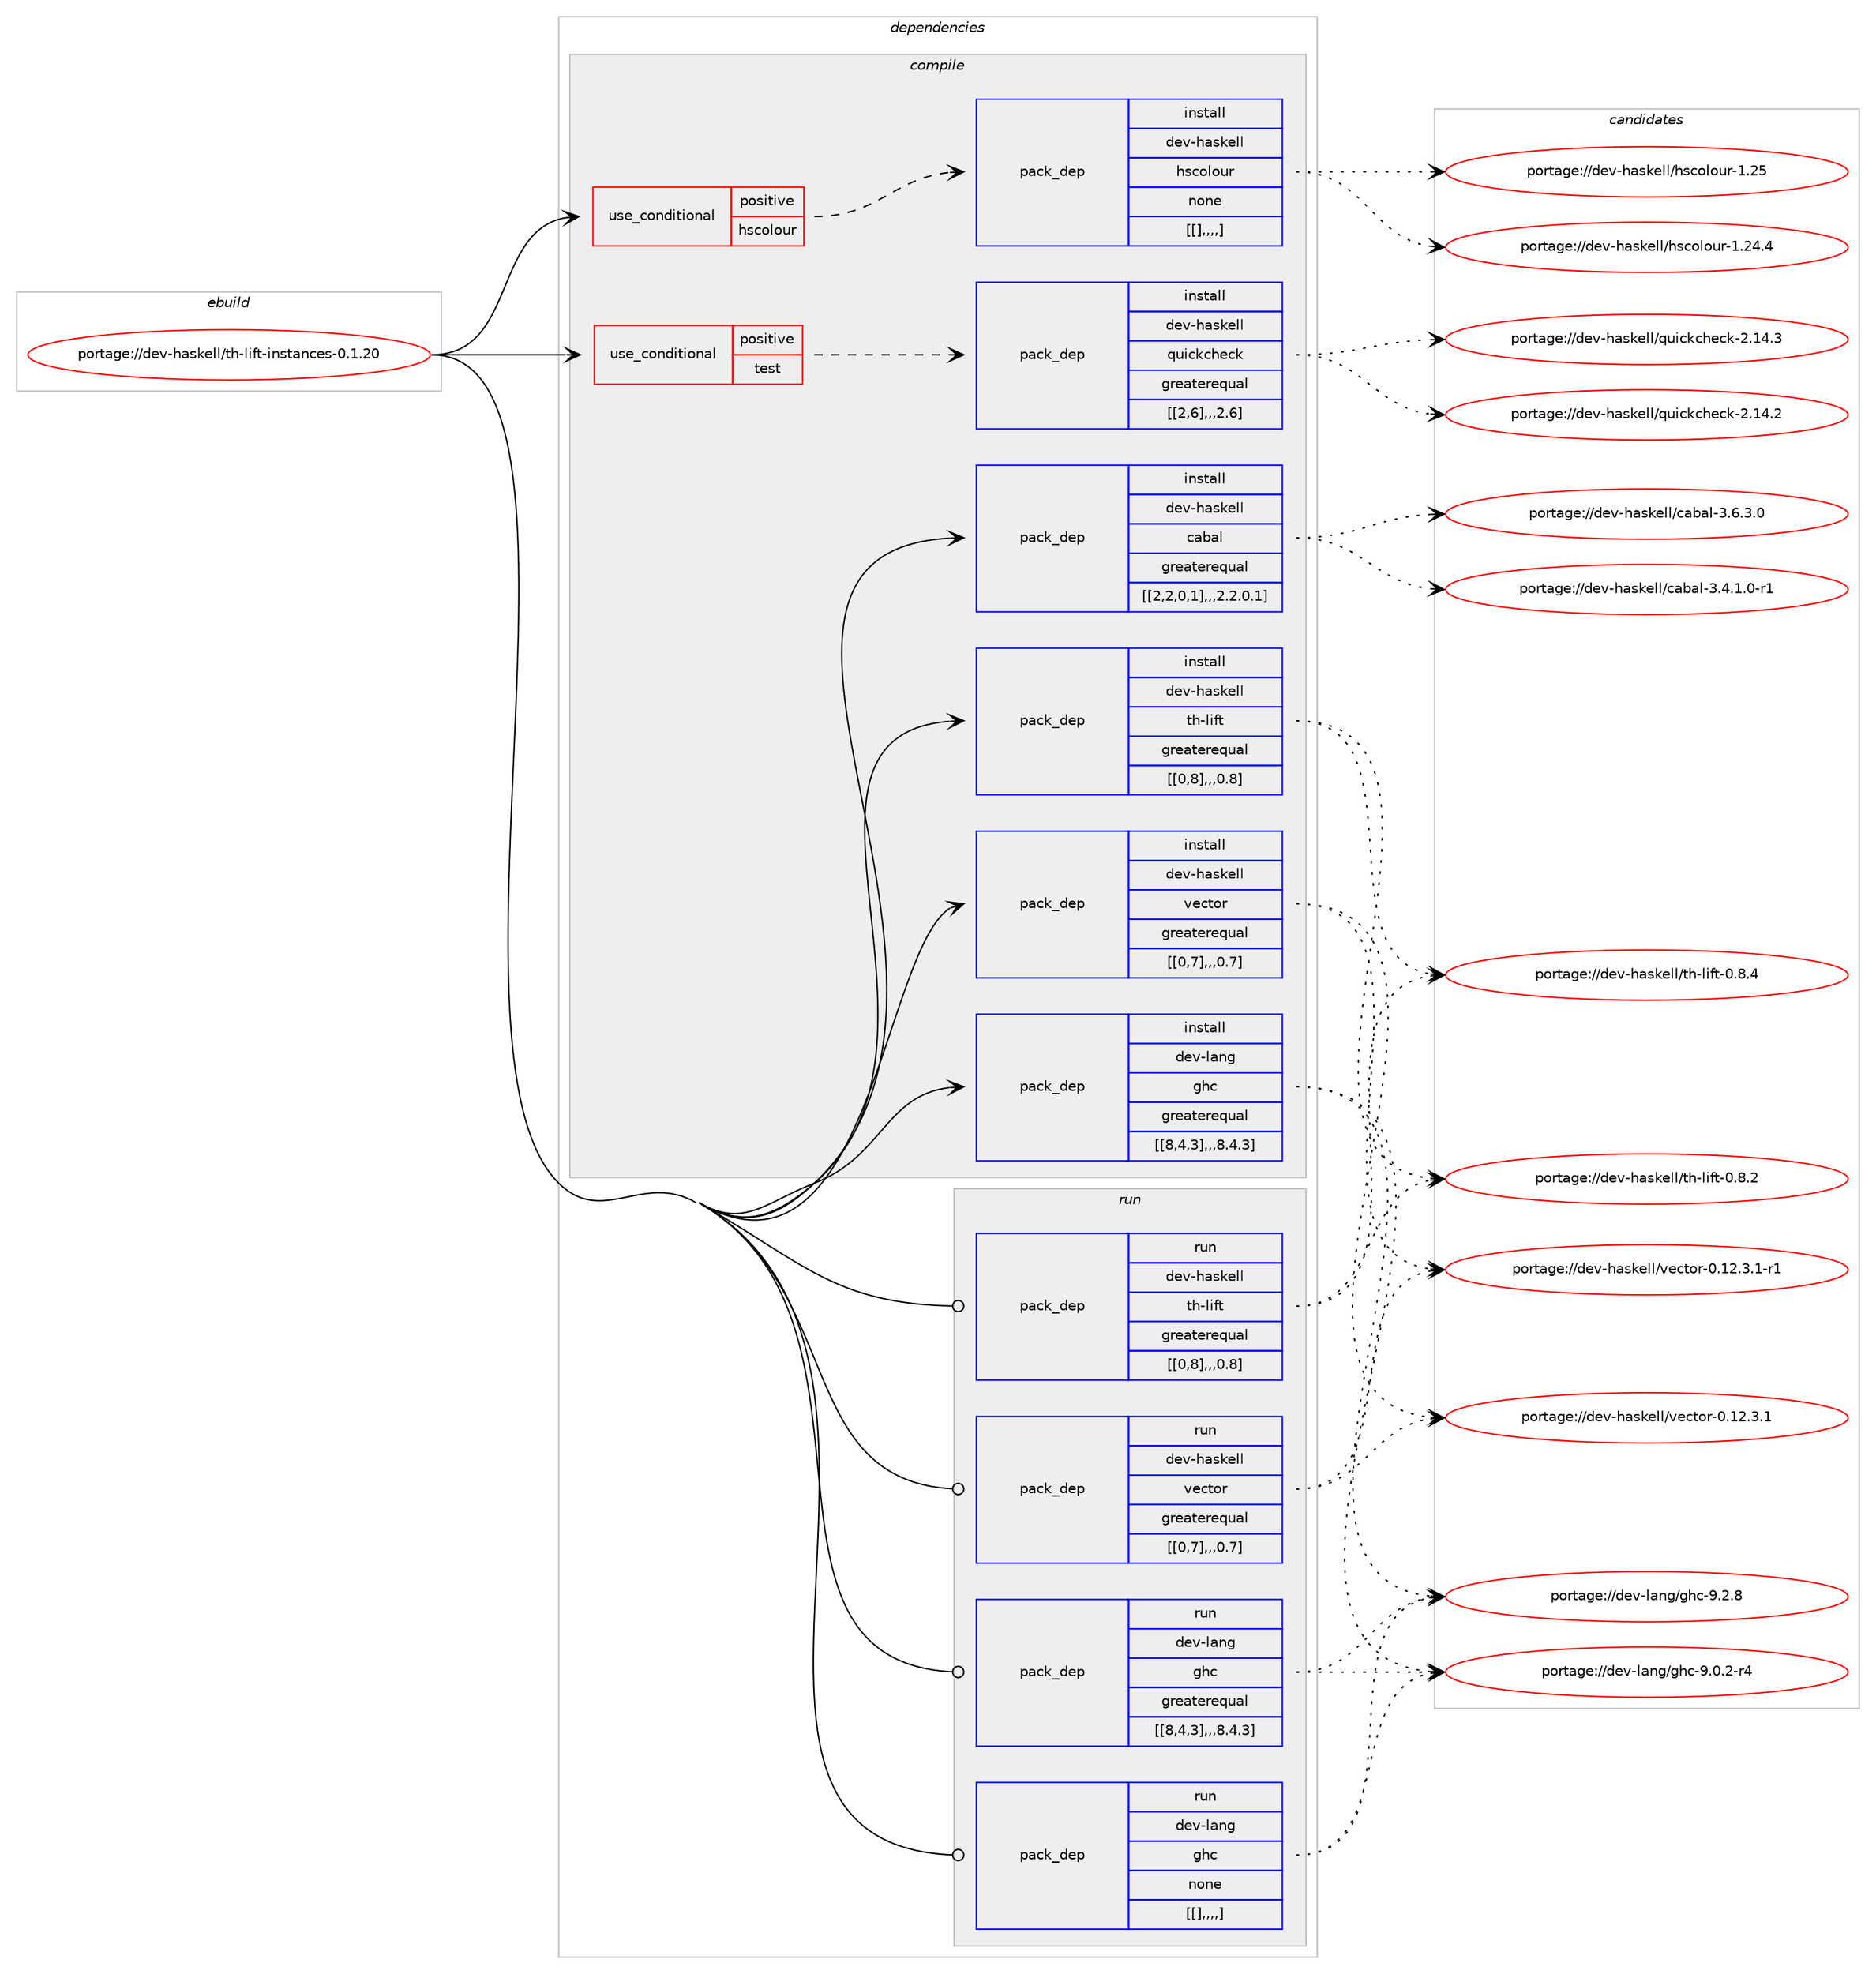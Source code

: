 digraph prolog {

# *************
# Graph options
# *************

newrank=true;
concentrate=true;
compound=true;
graph [rankdir=LR,fontname=Helvetica,fontsize=10,ranksep=1.5];#, ranksep=2.5, nodesep=0.2];
edge  [arrowhead=vee];
node  [fontname=Helvetica,fontsize=10];

# **********
# The ebuild
# **********

subgraph cluster_leftcol {
color=gray;
label=<<i>ebuild</i>>;
id [label="portage://dev-haskell/th-lift-instances-0.1.20", color=red, width=4, href="../dev-haskell/th-lift-instances-0.1.20.svg"];
}

# ****************
# The dependencies
# ****************

subgraph cluster_midcol {
color=gray;
label=<<i>dependencies</i>>;
subgraph cluster_compile {
fillcolor="#eeeeee";
style=filled;
label=<<i>compile</i>>;
subgraph cond21587 {
dependency89894 [label=<<TABLE BORDER="0" CELLBORDER="1" CELLSPACING="0" CELLPADDING="4"><TR><TD ROWSPAN="3" CELLPADDING="10">use_conditional</TD></TR><TR><TD>positive</TD></TR><TR><TD>hscolour</TD></TR></TABLE>>, shape=none, color=red];
subgraph pack67284 {
dependency89895 [label=<<TABLE BORDER="0" CELLBORDER="1" CELLSPACING="0" CELLPADDING="4" WIDTH="220"><TR><TD ROWSPAN="6" CELLPADDING="30">pack_dep</TD></TR><TR><TD WIDTH="110">install</TD></TR><TR><TD>dev-haskell</TD></TR><TR><TD>hscolour</TD></TR><TR><TD>none</TD></TR><TR><TD>[[],,,,]</TD></TR></TABLE>>, shape=none, color=blue];
}
dependency89894:e -> dependency89895:w [weight=20,style="dashed",arrowhead="vee"];
}
id:e -> dependency89894:w [weight=20,style="solid",arrowhead="vee"];
subgraph cond21588 {
dependency89896 [label=<<TABLE BORDER="0" CELLBORDER="1" CELLSPACING="0" CELLPADDING="4"><TR><TD ROWSPAN="3" CELLPADDING="10">use_conditional</TD></TR><TR><TD>positive</TD></TR><TR><TD>test</TD></TR></TABLE>>, shape=none, color=red];
subgraph pack67285 {
dependency89897 [label=<<TABLE BORDER="0" CELLBORDER="1" CELLSPACING="0" CELLPADDING="4" WIDTH="220"><TR><TD ROWSPAN="6" CELLPADDING="30">pack_dep</TD></TR><TR><TD WIDTH="110">install</TD></TR><TR><TD>dev-haskell</TD></TR><TR><TD>quickcheck</TD></TR><TR><TD>greaterequal</TD></TR><TR><TD>[[2,6],,,2.6]</TD></TR></TABLE>>, shape=none, color=blue];
}
dependency89896:e -> dependency89897:w [weight=20,style="dashed",arrowhead="vee"];
}
id:e -> dependency89896:w [weight=20,style="solid",arrowhead="vee"];
subgraph pack67286 {
dependency89898 [label=<<TABLE BORDER="0" CELLBORDER="1" CELLSPACING="0" CELLPADDING="4" WIDTH="220"><TR><TD ROWSPAN="6" CELLPADDING="30">pack_dep</TD></TR><TR><TD WIDTH="110">install</TD></TR><TR><TD>dev-haskell</TD></TR><TR><TD>cabal</TD></TR><TR><TD>greaterequal</TD></TR><TR><TD>[[2,2,0,1],,,2.2.0.1]</TD></TR></TABLE>>, shape=none, color=blue];
}
id:e -> dependency89898:w [weight=20,style="solid",arrowhead="vee"];
subgraph pack67287 {
dependency89899 [label=<<TABLE BORDER="0" CELLBORDER="1" CELLSPACING="0" CELLPADDING="4" WIDTH="220"><TR><TD ROWSPAN="6" CELLPADDING="30">pack_dep</TD></TR><TR><TD WIDTH="110">install</TD></TR><TR><TD>dev-haskell</TD></TR><TR><TD>th-lift</TD></TR><TR><TD>greaterequal</TD></TR><TR><TD>[[0,8],,,0.8]</TD></TR></TABLE>>, shape=none, color=blue];
}
id:e -> dependency89899:w [weight=20,style="solid",arrowhead="vee"];
subgraph pack67288 {
dependency89900 [label=<<TABLE BORDER="0" CELLBORDER="1" CELLSPACING="0" CELLPADDING="4" WIDTH="220"><TR><TD ROWSPAN="6" CELLPADDING="30">pack_dep</TD></TR><TR><TD WIDTH="110">install</TD></TR><TR><TD>dev-haskell</TD></TR><TR><TD>vector</TD></TR><TR><TD>greaterequal</TD></TR><TR><TD>[[0,7],,,0.7]</TD></TR></TABLE>>, shape=none, color=blue];
}
id:e -> dependency89900:w [weight=20,style="solid",arrowhead="vee"];
subgraph pack67289 {
dependency89901 [label=<<TABLE BORDER="0" CELLBORDER="1" CELLSPACING="0" CELLPADDING="4" WIDTH="220"><TR><TD ROWSPAN="6" CELLPADDING="30">pack_dep</TD></TR><TR><TD WIDTH="110">install</TD></TR><TR><TD>dev-lang</TD></TR><TR><TD>ghc</TD></TR><TR><TD>greaterequal</TD></TR><TR><TD>[[8,4,3],,,8.4.3]</TD></TR></TABLE>>, shape=none, color=blue];
}
id:e -> dependency89901:w [weight=20,style="solid",arrowhead="vee"];
}
subgraph cluster_compileandrun {
fillcolor="#eeeeee";
style=filled;
label=<<i>compile and run</i>>;
}
subgraph cluster_run {
fillcolor="#eeeeee";
style=filled;
label=<<i>run</i>>;
subgraph pack67290 {
dependency89902 [label=<<TABLE BORDER="0" CELLBORDER="1" CELLSPACING="0" CELLPADDING="4" WIDTH="220"><TR><TD ROWSPAN="6" CELLPADDING="30">pack_dep</TD></TR><TR><TD WIDTH="110">run</TD></TR><TR><TD>dev-haskell</TD></TR><TR><TD>th-lift</TD></TR><TR><TD>greaterequal</TD></TR><TR><TD>[[0,8],,,0.8]</TD></TR></TABLE>>, shape=none, color=blue];
}
id:e -> dependency89902:w [weight=20,style="solid",arrowhead="odot"];
subgraph pack67291 {
dependency89903 [label=<<TABLE BORDER="0" CELLBORDER="1" CELLSPACING="0" CELLPADDING="4" WIDTH="220"><TR><TD ROWSPAN="6" CELLPADDING="30">pack_dep</TD></TR><TR><TD WIDTH="110">run</TD></TR><TR><TD>dev-haskell</TD></TR><TR><TD>vector</TD></TR><TR><TD>greaterequal</TD></TR><TR><TD>[[0,7],,,0.7]</TD></TR></TABLE>>, shape=none, color=blue];
}
id:e -> dependency89903:w [weight=20,style="solid",arrowhead="odot"];
subgraph pack67292 {
dependency89904 [label=<<TABLE BORDER="0" CELLBORDER="1" CELLSPACING="0" CELLPADDING="4" WIDTH="220"><TR><TD ROWSPAN="6" CELLPADDING="30">pack_dep</TD></TR><TR><TD WIDTH="110">run</TD></TR><TR><TD>dev-lang</TD></TR><TR><TD>ghc</TD></TR><TR><TD>greaterequal</TD></TR><TR><TD>[[8,4,3],,,8.4.3]</TD></TR></TABLE>>, shape=none, color=blue];
}
id:e -> dependency89904:w [weight=20,style="solid",arrowhead="odot"];
subgraph pack67293 {
dependency89905 [label=<<TABLE BORDER="0" CELLBORDER="1" CELLSPACING="0" CELLPADDING="4" WIDTH="220"><TR><TD ROWSPAN="6" CELLPADDING="30">pack_dep</TD></TR><TR><TD WIDTH="110">run</TD></TR><TR><TD>dev-lang</TD></TR><TR><TD>ghc</TD></TR><TR><TD>none</TD></TR><TR><TD>[[],,,,]</TD></TR></TABLE>>, shape=none, color=blue];
}
id:e -> dependency89905:w [weight=20,style="solid",arrowhead="odot"];
}
}

# **************
# The candidates
# **************

subgraph cluster_choices {
rank=same;
color=gray;
label=<<i>candidates</i>>;

subgraph choice67284 {
color=black;
nodesep=1;
choice100101118451049711510710110810847104115991111081111171144549465053 [label="portage://dev-haskell/hscolour-1.25", color=red, width=4,href="../dev-haskell/hscolour-1.25.svg"];
choice1001011184510497115107101108108471041159911110811111711445494650524652 [label="portage://dev-haskell/hscolour-1.24.4", color=red, width=4,href="../dev-haskell/hscolour-1.24.4.svg"];
dependency89895:e -> choice100101118451049711510710110810847104115991111081111171144549465053:w [style=dotted,weight="100"];
dependency89895:e -> choice1001011184510497115107101108108471041159911110811111711445494650524652:w [style=dotted,weight="100"];
}
subgraph choice67285 {
color=black;
nodesep=1;
choice10010111845104971151071011081084711311710599107991041019910745504649524651 [label="portage://dev-haskell/quickcheck-2.14.3", color=red, width=4,href="../dev-haskell/quickcheck-2.14.3.svg"];
choice10010111845104971151071011081084711311710599107991041019910745504649524650 [label="portage://dev-haskell/quickcheck-2.14.2", color=red, width=4,href="../dev-haskell/quickcheck-2.14.2.svg"];
dependency89897:e -> choice10010111845104971151071011081084711311710599107991041019910745504649524651:w [style=dotted,weight="100"];
dependency89897:e -> choice10010111845104971151071011081084711311710599107991041019910745504649524650:w [style=dotted,weight="100"];
}
subgraph choice67286 {
color=black;
nodesep=1;
choice100101118451049711510710110810847999798971084551465446514648 [label="portage://dev-haskell/cabal-3.6.3.0", color=red, width=4,href="../dev-haskell/cabal-3.6.3.0.svg"];
choice1001011184510497115107101108108479997989710845514652464946484511449 [label="portage://dev-haskell/cabal-3.4.1.0-r1", color=red, width=4,href="../dev-haskell/cabal-3.4.1.0-r1.svg"];
dependency89898:e -> choice100101118451049711510710110810847999798971084551465446514648:w [style=dotted,weight="100"];
dependency89898:e -> choice1001011184510497115107101108108479997989710845514652464946484511449:w [style=dotted,weight="100"];
}
subgraph choice67287 {
color=black;
nodesep=1;
choice10010111845104971151071011081084711610445108105102116454846564652 [label="portage://dev-haskell/th-lift-0.8.4", color=red, width=4,href="../dev-haskell/th-lift-0.8.4.svg"];
choice10010111845104971151071011081084711610445108105102116454846564650 [label="portage://dev-haskell/th-lift-0.8.2", color=red, width=4,href="../dev-haskell/th-lift-0.8.2.svg"];
dependency89899:e -> choice10010111845104971151071011081084711610445108105102116454846564652:w [style=dotted,weight="100"];
dependency89899:e -> choice10010111845104971151071011081084711610445108105102116454846564650:w [style=dotted,weight="100"];
}
subgraph choice67288 {
color=black;
nodesep=1;
choice100101118451049711510710110810847118101991161111144548464950465146494511449 [label="portage://dev-haskell/vector-0.12.3.1-r1", color=red, width=4,href="../dev-haskell/vector-0.12.3.1-r1.svg"];
choice10010111845104971151071011081084711810199116111114454846495046514649 [label="portage://dev-haskell/vector-0.12.3.1", color=red, width=4,href="../dev-haskell/vector-0.12.3.1.svg"];
dependency89900:e -> choice100101118451049711510710110810847118101991161111144548464950465146494511449:w [style=dotted,weight="100"];
dependency89900:e -> choice10010111845104971151071011081084711810199116111114454846495046514649:w [style=dotted,weight="100"];
}
subgraph choice67289 {
color=black;
nodesep=1;
choice10010111845108971101034710310499455746504656 [label="portage://dev-lang/ghc-9.2.8", color=red, width=4,href="../dev-lang/ghc-9.2.8.svg"];
choice100101118451089711010347103104994557464846504511452 [label="portage://dev-lang/ghc-9.0.2-r4", color=red, width=4,href="../dev-lang/ghc-9.0.2-r4.svg"];
dependency89901:e -> choice10010111845108971101034710310499455746504656:w [style=dotted,weight="100"];
dependency89901:e -> choice100101118451089711010347103104994557464846504511452:w [style=dotted,weight="100"];
}
subgraph choice67290 {
color=black;
nodesep=1;
choice10010111845104971151071011081084711610445108105102116454846564652 [label="portage://dev-haskell/th-lift-0.8.4", color=red, width=4,href="../dev-haskell/th-lift-0.8.4.svg"];
choice10010111845104971151071011081084711610445108105102116454846564650 [label="portage://dev-haskell/th-lift-0.8.2", color=red, width=4,href="../dev-haskell/th-lift-0.8.2.svg"];
dependency89902:e -> choice10010111845104971151071011081084711610445108105102116454846564652:w [style=dotted,weight="100"];
dependency89902:e -> choice10010111845104971151071011081084711610445108105102116454846564650:w [style=dotted,weight="100"];
}
subgraph choice67291 {
color=black;
nodesep=1;
choice100101118451049711510710110810847118101991161111144548464950465146494511449 [label="portage://dev-haskell/vector-0.12.3.1-r1", color=red, width=4,href="../dev-haskell/vector-0.12.3.1-r1.svg"];
choice10010111845104971151071011081084711810199116111114454846495046514649 [label="portage://dev-haskell/vector-0.12.3.1", color=red, width=4,href="../dev-haskell/vector-0.12.3.1.svg"];
dependency89903:e -> choice100101118451049711510710110810847118101991161111144548464950465146494511449:w [style=dotted,weight="100"];
dependency89903:e -> choice10010111845104971151071011081084711810199116111114454846495046514649:w [style=dotted,weight="100"];
}
subgraph choice67292 {
color=black;
nodesep=1;
choice10010111845108971101034710310499455746504656 [label="portage://dev-lang/ghc-9.2.8", color=red, width=4,href="../dev-lang/ghc-9.2.8.svg"];
choice100101118451089711010347103104994557464846504511452 [label="portage://dev-lang/ghc-9.0.2-r4", color=red, width=4,href="../dev-lang/ghc-9.0.2-r4.svg"];
dependency89904:e -> choice10010111845108971101034710310499455746504656:w [style=dotted,weight="100"];
dependency89904:e -> choice100101118451089711010347103104994557464846504511452:w [style=dotted,weight="100"];
}
subgraph choice67293 {
color=black;
nodesep=1;
choice10010111845108971101034710310499455746504656 [label="portage://dev-lang/ghc-9.2.8", color=red, width=4,href="../dev-lang/ghc-9.2.8.svg"];
choice100101118451089711010347103104994557464846504511452 [label="portage://dev-lang/ghc-9.0.2-r4", color=red, width=4,href="../dev-lang/ghc-9.0.2-r4.svg"];
dependency89905:e -> choice10010111845108971101034710310499455746504656:w [style=dotted,weight="100"];
dependency89905:e -> choice100101118451089711010347103104994557464846504511452:w [style=dotted,weight="100"];
}
}

}
